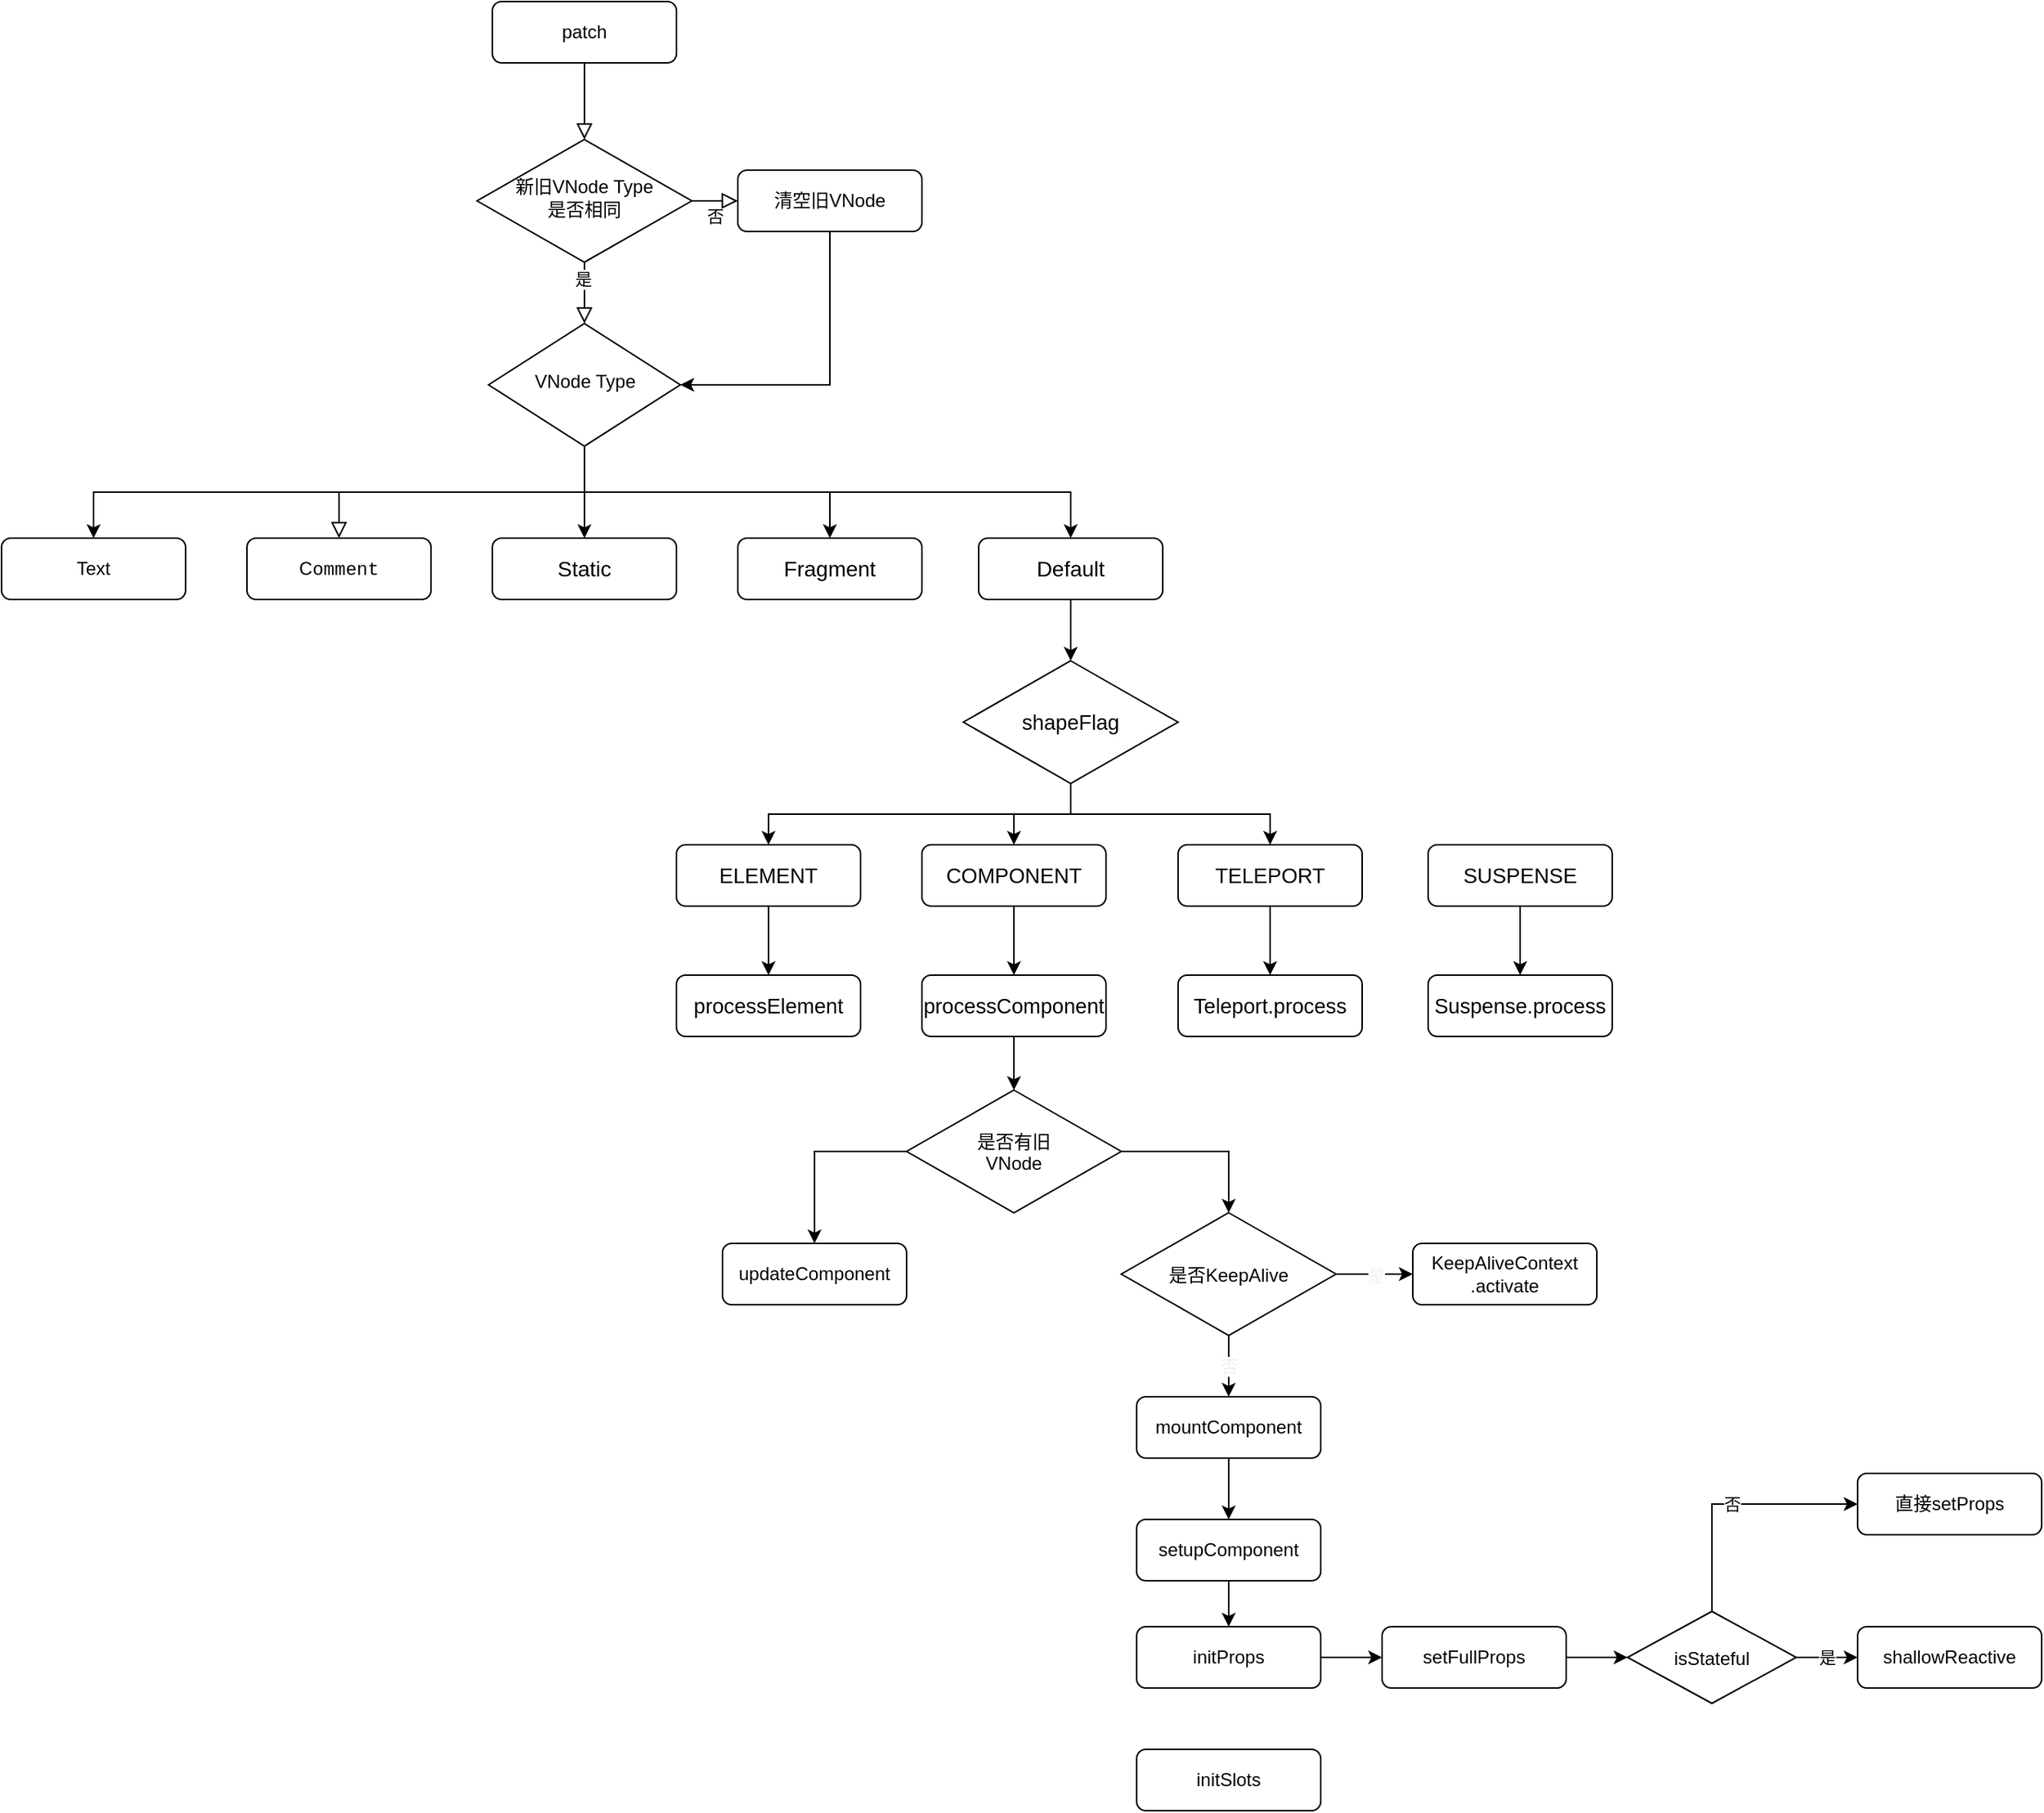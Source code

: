 <mxfile version="13.10.0" type="embed">
    <diagram id="C5RBs43oDa-KdzZeNtuy" name="Page-1">
        <mxGraphModel dx="458" dy="318" grid="1" gridSize="10" guides="1" tooltips="1" connect="1" arrows="1" fold="1" page="1" pageScale="1" pageWidth="827" pageHeight="1169" math="0" shadow="0">
            <root>
                <mxCell id="WIyWlLk6GJQsqaUBKTNV-0"/>
                <mxCell id="WIyWlLk6GJQsqaUBKTNV-1" parent="WIyWlLk6GJQsqaUBKTNV-0"/>
                <mxCell id="WIyWlLk6GJQsqaUBKTNV-2" value="" style="rounded=0;html=1;jettySize=auto;orthogonalLoop=1;fontSize=11;endArrow=block;endFill=0;endSize=8;strokeWidth=1;shadow=0;labelBackgroundColor=none;edgeStyle=orthogonalEdgeStyle;" parent="WIyWlLk6GJQsqaUBKTNV-1" source="WIyWlLk6GJQsqaUBKTNV-3" target="WIyWlLk6GJQsqaUBKTNV-6" edge="1">
                    <mxGeometry relative="1" as="geometry"/>
                </mxCell>
                <mxCell id="WIyWlLk6GJQsqaUBKTNV-3" value="patch" style="rounded=1;whiteSpace=wrap;html=1;fontSize=12;glass=0;strokeWidth=1;shadow=0;" parent="WIyWlLk6GJQsqaUBKTNV-1" vertex="1">
                    <mxGeometry x="380" y="10" width="120" height="40" as="geometry"/>
                </mxCell>
                <mxCell id="WIyWlLk6GJQsqaUBKTNV-4" value="" style="rounded=0;html=1;jettySize=auto;orthogonalLoop=1;fontSize=11;endArrow=block;endFill=0;endSize=8;strokeWidth=1;shadow=0;labelBackgroundColor=none;edgeStyle=orthogonalEdgeStyle;" parent="WIyWlLk6GJQsqaUBKTNV-1" source="WIyWlLk6GJQsqaUBKTNV-6" target="WIyWlLk6GJQsqaUBKTNV-10" edge="1">
                    <mxGeometry y="20" relative="1" as="geometry">
                        <mxPoint as="offset"/>
                    </mxGeometry>
                </mxCell>
                <mxCell id="0" value="是" style="edgeLabel;html=1;align=center;verticalAlign=middle;resizable=0;points=[];" parent="WIyWlLk6GJQsqaUBKTNV-4" vertex="1" connectable="0">
                    <mxGeometry x="-0.474" y="-1" relative="1" as="geometry">
                        <mxPoint as="offset"/>
                    </mxGeometry>
                </mxCell>
                <mxCell id="WIyWlLk6GJQsqaUBKTNV-5" value="否" style="edgeStyle=orthogonalEdgeStyle;rounded=0;html=1;jettySize=auto;orthogonalLoop=1;fontSize=11;endArrow=block;endFill=0;endSize=8;strokeWidth=1;shadow=0;labelBackgroundColor=none;" parent="WIyWlLk6GJQsqaUBKTNV-1" source="WIyWlLk6GJQsqaUBKTNV-6" target="WIyWlLk6GJQsqaUBKTNV-7" edge="1">
                    <mxGeometry y="10" relative="1" as="geometry">
                        <mxPoint as="offset"/>
                    </mxGeometry>
                </mxCell>
                <mxCell id="WIyWlLk6GJQsqaUBKTNV-6" value="新旧VNode Type&lt;br&gt;是否相同" style="rhombus;whiteSpace=wrap;html=1;shadow=0;fontFamily=Helvetica;fontSize=12;align=center;strokeWidth=1;spacing=6;spacingTop=-4;" parent="WIyWlLk6GJQsqaUBKTNV-1" vertex="1">
                    <mxGeometry x="370" y="100" width="140" height="80" as="geometry"/>
                </mxCell>
                <mxCell id="1" style="edgeStyle=orthogonalEdgeStyle;rounded=0;orthogonalLoop=1;jettySize=auto;html=1;entryX=1;entryY=0.5;entryDx=0;entryDy=0;" parent="WIyWlLk6GJQsqaUBKTNV-1" source="WIyWlLk6GJQsqaUBKTNV-7" target="WIyWlLk6GJQsqaUBKTNV-10" edge="1">
                    <mxGeometry relative="1" as="geometry">
                        <Array as="points">
                            <mxPoint x="600" y="260"/>
                        </Array>
                    </mxGeometry>
                </mxCell>
                <mxCell id="WIyWlLk6GJQsqaUBKTNV-7" value="清空旧VNode" style="rounded=1;whiteSpace=wrap;html=1;fontSize=12;glass=0;strokeWidth=1;shadow=0;" parent="WIyWlLk6GJQsqaUBKTNV-1" vertex="1">
                    <mxGeometry x="540" y="120" width="120" height="40" as="geometry"/>
                </mxCell>
                <mxCell id="WIyWlLk6GJQsqaUBKTNV-8" value="&lt;br&gt;" style="rounded=0;html=1;jettySize=auto;orthogonalLoop=1;fontSize=11;endArrow=block;endFill=0;endSize=8;strokeWidth=1;shadow=0;labelBackgroundColor=none;edgeStyle=orthogonalEdgeStyle;" parent="WIyWlLk6GJQsqaUBKTNV-1" source="WIyWlLk6GJQsqaUBKTNV-10" target="WIyWlLk6GJQsqaUBKTNV-11" edge="1">
                    <mxGeometry x="0.333" y="20" relative="1" as="geometry">
                        <mxPoint as="offset"/>
                        <Array as="points">
                            <mxPoint x="440" y="330"/>
                            <mxPoint x="280" y="330"/>
                        </Array>
                    </mxGeometry>
                </mxCell>
                <mxCell id="3" style="edgeStyle=orthogonalEdgeStyle;rounded=0;orthogonalLoop=1;jettySize=auto;html=1;exitX=0.5;exitY=1;exitDx=0;exitDy=0;entryX=0.5;entryY=0;entryDx=0;entryDy=0;fontColor=#f0f0f0;" parent="WIyWlLk6GJQsqaUBKTNV-1" source="WIyWlLk6GJQsqaUBKTNV-10" target="2" edge="1">
                    <mxGeometry relative="1" as="geometry"/>
                </mxCell>
                <mxCell id="5" style="edgeStyle=orthogonalEdgeStyle;rounded=0;orthogonalLoop=1;jettySize=auto;html=1;fontColor=#f0f0f0;" parent="WIyWlLk6GJQsqaUBKTNV-1" source="WIyWlLk6GJQsqaUBKTNV-10" target="4" edge="1">
                    <mxGeometry relative="1" as="geometry">
                        <Array as="points">
                            <mxPoint x="440" y="340"/>
                            <mxPoint x="440" y="340"/>
                        </Array>
                    </mxGeometry>
                </mxCell>
                <mxCell id="8" style="edgeStyle=orthogonalEdgeStyle;rounded=0;orthogonalLoop=1;jettySize=auto;html=1;entryX=0.5;entryY=0;entryDx=0;entryDy=0;fontColor=#f0f0f0;" parent="WIyWlLk6GJQsqaUBKTNV-1" source="WIyWlLk6GJQsqaUBKTNV-10" target="7" edge="1">
                    <mxGeometry relative="1" as="geometry">
                        <Array as="points">
                            <mxPoint x="440" y="330"/>
                            <mxPoint x="600" y="330"/>
                        </Array>
                    </mxGeometry>
                </mxCell>
                <mxCell id="11" style="edgeStyle=orthogonalEdgeStyle;rounded=0;orthogonalLoop=1;jettySize=auto;html=1;exitX=0.5;exitY=1;exitDx=0;exitDy=0;entryX=0.5;entryY=0;entryDx=0;entryDy=0;fontColor=#f0f0f0;" parent="WIyWlLk6GJQsqaUBKTNV-1" source="WIyWlLk6GJQsqaUBKTNV-10" target="10" edge="1">
                    <mxGeometry relative="1" as="geometry"/>
                </mxCell>
                <mxCell id="WIyWlLk6GJQsqaUBKTNV-10" value="VNode Type" style="rhombus;whiteSpace=wrap;html=1;shadow=0;fontFamily=Helvetica;fontSize=12;align=center;strokeWidth=1;spacing=6;spacingTop=-4;" parent="WIyWlLk6GJQsqaUBKTNV-1" vertex="1">
                    <mxGeometry x="377.5" y="220" width="125" height="80" as="geometry"/>
                </mxCell>
                <mxCell id="WIyWlLk6GJQsqaUBKTNV-11" value="C&lt;span style=&quot;font-family: menlo, monaco, &amp;quot;courier new&amp;quot;, monospace;&quot;&gt;&lt;font&gt;ommen&lt;/font&gt;&lt;/span&gt;&lt;span style=&quot;font-family: menlo, monaco, &amp;quot;courier new&amp;quot;, monospace;&quot;&gt;t&lt;/span&gt;" style="rounded=1;whiteSpace=wrap;html=1;fontSize=12;glass=0;strokeWidth=1;shadow=0;labelBackgroundColor=none;" parent="WIyWlLk6GJQsqaUBKTNV-1" vertex="1">
                    <mxGeometry x="220" y="360" width="120" height="40" as="geometry"/>
                </mxCell>
                <mxCell id="2" value="Text" style="rounded=1;whiteSpace=wrap;html=1;fontSize=12;glass=0;strokeWidth=1;shadow=0;" parent="WIyWlLk6GJQsqaUBKTNV-1" vertex="1">
                    <mxGeometry x="60" y="360" width="120" height="40" as="geometry"/>
                </mxCell>
                <mxCell id="4" value="&lt;span style=&quot;font-size: 14px ; text-align: left&quot;&gt;Static&lt;/span&gt;" style="rounded=1;whiteSpace=wrap;html=1;fontSize=12;glass=0;strokeWidth=1;shadow=0;labelBackgroundColor=none;" parent="WIyWlLk6GJQsqaUBKTNV-1" vertex="1">
                    <mxGeometry x="380" y="360" width="120" height="40" as="geometry"/>
                </mxCell>
                <mxCell id="7" value="&lt;div style=&quot;text-align: left&quot;&gt;&lt;span style=&quot;font-size: 14px&quot;&gt;Fragment&lt;/span&gt;&lt;/div&gt;" style="rounded=1;whiteSpace=wrap;html=1;fontSize=12;glass=0;strokeWidth=1;shadow=0;labelBackgroundColor=none;" parent="WIyWlLk6GJQsqaUBKTNV-1" vertex="1">
                    <mxGeometry x="540" y="360" width="120" height="40" as="geometry"/>
                </mxCell>
                <mxCell id="13" value="" style="edgeStyle=orthogonalEdgeStyle;rounded=0;orthogonalLoop=1;jettySize=auto;html=1;" parent="WIyWlLk6GJQsqaUBKTNV-1" source="10" target="12" edge="1">
                    <mxGeometry relative="1" as="geometry"/>
                </mxCell>
                <mxCell id="10" value="&lt;div style=&quot;text-align: left&quot;&gt;&lt;span style=&quot;font-size: 14px&quot;&gt;Default&lt;/span&gt;&lt;/div&gt;" style="rounded=1;whiteSpace=wrap;html=1;fontSize=12;glass=0;strokeWidth=1;shadow=0;labelBackgroundColor=none;" parent="WIyWlLk6GJQsqaUBKTNV-1" vertex="1">
                    <mxGeometry x="697" y="360" width="120" height="40" as="geometry"/>
                </mxCell>
                <mxCell id="15" value="" style="edgeStyle=orthogonalEdgeStyle;rounded=0;orthogonalLoop=1;jettySize=auto;html=1;fontColor=#f0f0f0;entryX=0.5;entryY=0;entryDx=0;entryDy=0;" parent="WIyWlLk6GJQsqaUBKTNV-1" source="12" target="16" edge="1">
                    <mxGeometry relative="1" as="geometry">
                        <mxPoint x="757" y="610" as="targetPoint"/>
                        <Array as="points">
                            <mxPoint x="757" y="540"/>
                            <mxPoint x="560" y="540"/>
                        </Array>
                    </mxGeometry>
                </mxCell>
                <mxCell id="22" style="edgeStyle=orthogonalEdgeStyle;rounded=0;orthogonalLoop=1;jettySize=auto;html=1;exitX=0.5;exitY=1;exitDx=0;exitDy=0;entryX=0.5;entryY=0;entryDx=0;entryDy=0;fontFamily=Helvetica;fontColor=#f0f0f0;" parent="WIyWlLk6GJQsqaUBKTNV-1" source="12" target="20" edge="1">
                    <mxGeometry relative="1" as="geometry"/>
                </mxCell>
                <mxCell id="26" style="edgeStyle=orthogonalEdgeStyle;rounded=0;orthogonalLoop=1;jettySize=auto;html=1;exitX=0.5;exitY=1;exitDx=0;exitDy=0;fontFamily=Helvetica;fontColor=#f0f0f0;" parent="WIyWlLk6GJQsqaUBKTNV-1" source="12" target="24" edge="1">
                    <mxGeometry relative="1" as="geometry"/>
                </mxCell>
                <mxCell id="12" value="&lt;div style=&quot;font-weight: normal; font-size: 12px; line-height: 18px;&quot;&gt;&lt;div style=&quot;box-sizing: border-box; font-size: 13.6px; margin-top: 0px; margin-bottom: 0px; overflow-wrap: normal; padding: 16px; overflow: auto; line-height: 1.45; border-radius: 6px; word-break: normal;&quot;&gt;&lt;span class=&quot;pl-s1&quot; style=&quot;box-sizing: border-box&quot;&gt;shapeFlag&lt;/span&gt;&lt;/div&gt;&lt;/div&gt;" style="rhombus;whiteSpace=wrap;html=1;rounded=0;shadow=0;strokeWidth=1;glass=0;labelBackgroundColor=none;fontFamily=Helvetica;" parent="WIyWlLk6GJQsqaUBKTNV-1" vertex="1">
                    <mxGeometry x="687" y="440" width="140" height="80" as="geometry"/>
                </mxCell>
                <mxCell id="18" value="" style="edgeStyle=orthogonalEdgeStyle;rounded=0;orthogonalLoop=1;jettySize=auto;html=1;fontFamily=Helvetica;fontColor=#f0f0f0;" parent="WIyWlLk6GJQsqaUBKTNV-1" source="16" target="17" edge="1">
                    <mxGeometry relative="1" as="geometry"/>
                </mxCell>
                <mxCell id="16" value="&lt;div style=&quot;text-align: left&quot;&gt;&lt;div style=&quot;box-sizing: border-box; font-size: 13.6px; margin-top: 0px; margin-bottom: 0px; overflow-wrap: normal; padding: 16px; overflow: auto; line-height: 1.45; border-radius: 6px; word-break: normal;&quot;&gt;&lt;span class=&quot;pl-c1&quot; style=&quot;box-sizing: border-box&quot;&gt;ELEMENT&lt;/span&gt;&lt;/div&gt;&lt;/div&gt;" style="rounded=1;whiteSpace=wrap;html=1;fontSize=12;glass=0;strokeWidth=1;shadow=0;labelBackgroundColor=none;fontFamily=Helvetica;" parent="WIyWlLk6GJQsqaUBKTNV-1" vertex="1">
                    <mxGeometry x="500" y="560" width="120" height="40" as="geometry"/>
                </mxCell>
                <mxCell id="17" value="&lt;div style=&quot;text-align: left&quot;&gt;&lt;div style=&quot;box-sizing: border-box ; font-size: 13.6px ; margin-top: 0px ; margin-bottom: 0px ; overflow-wrap: normal ; padding: 16px ; overflow: auto ; line-height: 1.45 ; border-radius: 6px ; word-break: normal&quot;&gt;&lt;div style=&quot;box-sizing: border-box; margin-top: 0px; margin-bottom: 0px; overflow-wrap: normal; padding: 16px; overflow: auto; line-height: 1.45; border-radius: 6px; word-break: normal;&quot;&gt;&lt;span class=&quot;pl-en&quot; style=&quot;box-sizing: border-box&quot;&gt;processElement&lt;/span&gt;&lt;/div&gt;&lt;/div&gt;&lt;/div&gt;" style="rounded=1;whiteSpace=wrap;html=1;fontSize=12;glass=0;strokeWidth=1;shadow=0;labelBackgroundColor=none;fontFamily=Helvetica;" parent="WIyWlLk6GJQsqaUBKTNV-1" vertex="1">
                    <mxGeometry x="500" y="645" width="120" height="40" as="geometry"/>
                </mxCell>
                <mxCell id="19" value="" style="edgeStyle=orthogonalEdgeStyle;rounded=0;orthogonalLoop=1;jettySize=auto;html=1;fontFamily=Helvetica;fontColor=#f0f0f0;" parent="WIyWlLk6GJQsqaUBKTNV-1" source="20" target="21" edge="1">
                    <mxGeometry relative="1" as="geometry"/>
                </mxCell>
                <mxCell id="20" value="&lt;div style=&quot;text-align: left&quot;&gt;&lt;div style=&quot;box-sizing: border-box ; font-size: 13.6px ; margin-top: 0px ; margin-bottom: 0px ; overflow-wrap: normal ; padding: 16px ; overflow: auto ; line-height: 1.45 ; border-radius: 6px ; word-break: normal&quot;&gt;&lt;div style=&quot;box-sizing: border-box; margin-top: 0px; margin-bottom: 0px; overflow-wrap: normal; padding: 16px; overflow: auto; line-height: 1.45; border-radius: 6px; word-break: normal;&quot;&gt;&lt;span class=&quot;pl-c1&quot; style=&quot;box-sizing: border-box&quot;&gt;COMPONENT&lt;/span&gt;&lt;/div&gt;&lt;/div&gt;&lt;/div&gt;" style="rounded=1;whiteSpace=wrap;html=1;fontSize=12;glass=0;strokeWidth=1;shadow=0;labelBackgroundColor=none;fontFamily=Helvetica;" parent="WIyWlLk6GJQsqaUBKTNV-1" vertex="1">
                    <mxGeometry x="660" y="560" width="120" height="40" as="geometry"/>
                </mxCell>
                <mxCell id="33" value="" style="edgeStyle=orthogonalEdgeStyle;rounded=0;orthogonalLoop=1;jettySize=auto;html=1;fontFamily=Helvetica;fontColor=#f0f0f0;" parent="WIyWlLk6GJQsqaUBKTNV-1" source="21" target="32" edge="1">
                    <mxGeometry relative="1" as="geometry"/>
                </mxCell>
                <mxCell id="21" value="&lt;div style=&quot;text-align: left&quot;&gt;&lt;div style=&quot;box-sizing: border-box ; font-size: 13.6px ; margin-top: 0px ; margin-bottom: 0px ; overflow-wrap: normal ; padding: 16px ; overflow: auto ; line-height: 1.45 ; border-radius: 6px ; word-break: normal&quot;&gt;&lt;div style=&quot;box-sizing: border-box ; margin-top: 0px ; margin-bottom: 0px ; overflow-wrap: normal ; padding: 16px ; overflow: auto ; line-height: 1.45 ; border-radius: 6px ; word-break: normal&quot;&gt;&lt;div style=&quot;box-sizing: border-box; margin-top: 0px; margin-bottom: 0px; overflow-wrap: normal; padding: 16px; overflow: auto; line-height: 1.45; border-radius: 6px; word-break: normal;&quot;&gt;&lt;span class=&quot;pl-en&quot; style=&quot;box-sizing: border-box&quot;&gt;processComponent&lt;/span&gt;&lt;/div&gt;&lt;/div&gt;&lt;/div&gt;&lt;/div&gt;" style="rounded=1;whiteSpace=wrap;html=1;fontSize=12;glass=0;strokeWidth=1;shadow=0;labelBackgroundColor=none;fontFamily=Helvetica;" parent="WIyWlLk6GJQsqaUBKTNV-1" vertex="1">
                    <mxGeometry x="660" y="645" width="120" height="40" as="geometry"/>
                </mxCell>
                <mxCell id="23" value="" style="edgeStyle=orthogonalEdgeStyle;rounded=0;orthogonalLoop=1;jettySize=auto;html=1;fontFamily=Helvetica;fontColor=#f0f0f0;" parent="WIyWlLk6GJQsqaUBKTNV-1" source="24" target="25" edge="1">
                    <mxGeometry relative="1" as="geometry"/>
                </mxCell>
                <mxCell id="24" value="&lt;div style=&quot;text-align: left&quot;&gt;&lt;div style=&quot;box-sizing: border-box ; font-size: 13.6px ; margin-top: 0px ; margin-bottom: 0px ; overflow-wrap: normal ; padding: 16px ; overflow: auto ; line-height: 1.45 ; border-radius: 6px ; word-break: normal&quot;&gt;&lt;div style=&quot;box-sizing: border-box ; margin-top: 0px ; margin-bottom: 0px ; overflow-wrap: normal ; padding: 16px ; overflow: auto ; line-height: 1.45 ; border-radius: 6px ; word-break: normal&quot;&gt;&lt;div style=&quot;box-sizing: border-box; margin-top: 0px; margin-bottom: 0px; overflow-wrap: normal; padding: 16px; overflow: auto; line-height: 1.45; border-radius: 6px; word-break: normal;&quot;&gt;&lt;span class=&quot;pl-c1&quot; style=&quot;box-sizing: border-box&quot;&gt;TELEPORT&lt;/span&gt;&lt;/div&gt;&lt;/div&gt;&lt;/div&gt;&lt;/div&gt;" style="rounded=1;whiteSpace=wrap;html=1;fontSize=12;glass=0;strokeWidth=1;shadow=0;labelBackgroundColor=none;fontFamily=Helvetica;" parent="WIyWlLk6GJQsqaUBKTNV-1" vertex="1">
                    <mxGeometry x="827" y="560" width="120" height="40" as="geometry"/>
                </mxCell>
                <mxCell id="25" value="&lt;div style=&quot;text-align: left&quot;&gt;&lt;div style=&quot;box-sizing: border-box ; font-size: 13.6px ; margin-top: 0px ; margin-bottom: 0px ; overflow-wrap: normal ; padding: 16px ; overflow: auto ; line-height: 1.45 ; border-radius: 6px ; word-break: normal&quot;&gt;&lt;div style=&quot;box-sizing: border-box ; margin-top: 0px ; margin-bottom: 0px ; overflow-wrap: normal ; padding: 16px ; overflow: auto ; line-height: 1.45 ; border-radius: 6px ; word-break: normal&quot;&gt;&lt;div style=&quot;box-sizing: border-box ; margin-top: 0px ; margin-bottom: 0px ; overflow-wrap: normal ; padding: 16px ; overflow: auto ; line-height: 1.45 ; border-radius: 6px ; word-break: normal&quot;&gt;&lt;div style=&quot;box-sizing: border-box ; margin-top: 0px ; margin-bottom: 0px ; overflow-wrap: normal ; padding: 16px ; overflow: auto ; line-height: 1.45 ; border-radius: 6px ; word-break: normal&quot;&gt;&lt;span class=&quot;pl-smi&quot; style=&quot;box-sizing: border-box&quot;&gt;Teleport&lt;/span&gt;&lt;span class=&quot;pl-kos&quot; style=&quot;box-sizing: border-box&quot;&gt;.&lt;/span&gt;&lt;span class=&quot;pl-en&quot; style=&quot;font-family: , &amp;#34;consolas&amp;#34; , &amp;#34;liberation mono&amp;#34; , &amp;#34;menlo&amp;#34; , monospace ; box-sizing: border-box&quot;&gt;process&lt;/span&gt;&lt;/div&gt;&lt;/div&gt;&lt;/div&gt;&lt;/div&gt;&lt;/div&gt;" style="rounded=1;whiteSpace=wrap;html=1;fontSize=12;glass=0;strokeWidth=1;shadow=0;labelBackgroundColor=none;fontFamily=Helvetica;" parent="WIyWlLk6GJQsqaUBKTNV-1" vertex="1">
                    <mxGeometry x="827" y="645" width="120" height="40" as="geometry"/>
                </mxCell>
                <mxCell id="27" value="" style="edgeStyle=orthogonalEdgeStyle;rounded=0;orthogonalLoop=1;jettySize=auto;html=1;fontFamily=Helvetica;fontColor=#f0f0f0;" parent="WIyWlLk6GJQsqaUBKTNV-1" source="28" target="29" edge="1">
                    <mxGeometry relative="1" as="geometry"/>
                </mxCell>
                <mxCell id="28" value="&lt;div style=&quot;text-align: left&quot;&gt;&lt;div style=&quot;box-sizing: border-box ; font-size: 13.6px ; margin-top: 0px ; margin-bottom: 0px ; overflow-wrap: normal ; padding: 16px ; overflow: auto ; line-height: 1.45 ; border-radius: 6px ; word-break: normal&quot;&gt;&lt;div style=&quot;box-sizing: border-box ; margin-top: 0px ; margin-bottom: 0px ; overflow-wrap: normal ; padding: 16px ; overflow: auto ; line-height: 1.45 ; border-radius: 6px ; word-break: normal&quot;&gt;&lt;div style=&quot;box-sizing: border-box ; margin-top: 0px ; margin-bottom: 0px ; overflow-wrap: normal ; padding: 16px ; overflow: auto ; line-height: 1.45 ; border-radius: 6px ; word-break: normal&quot;&gt;&lt;div style=&quot;box-sizing: border-box; margin-top: 0px; margin-bottom: 0px; overflow-wrap: normal; padding: 16px; overflow: auto; line-height: 1.45; border-radius: 6px; word-break: normal;&quot;&gt;&lt;span class=&quot;pl-c1&quot; style=&quot;box-sizing: border-box&quot;&gt;SUSPENSE&lt;/span&gt;&lt;/div&gt;&lt;/div&gt;&lt;/div&gt;&lt;/div&gt;&lt;/div&gt;" style="rounded=1;whiteSpace=wrap;html=1;fontSize=12;glass=0;strokeWidth=1;shadow=0;labelBackgroundColor=none;fontFamily=Helvetica;" parent="WIyWlLk6GJQsqaUBKTNV-1" vertex="1">
                    <mxGeometry x="990" y="560" width="120" height="40" as="geometry"/>
                </mxCell>
                <mxCell id="29" value="&lt;div style=&quot;text-align: left&quot;&gt;&lt;div style=&quot;box-sizing: border-box ; font-size: 13.6px ; margin-top: 0px ; margin-bottom: 0px ; overflow-wrap: normal ; padding: 16px ; overflow: auto ; line-height: 1.45 ; border-radius: 6px ; word-break: normal&quot;&gt;&lt;div style=&quot;box-sizing: border-box ; margin-top: 0px ; margin-bottom: 0px ; overflow-wrap: normal ; padding: 16px ; overflow: auto ; line-height: 1.45 ; border-radius: 6px ; word-break: normal&quot;&gt;&lt;div style=&quot;box-sizing: border-box ; margin-top: 0px ; margin-bottom: 0px ; overflow-wrap: normal ; padding: 16px ; overflow: auto ; line-height: 1.45 ; border-radius: 6px ; word-break: normal&quot;&gt;&lt;div style=&quot;box-sizing: border-box ; margin-top: 0px ; margin-bottom: 0px ; overflow-wrap: normal ; padding: 16px ; overflow: auto ; line-height: 1.45 ; border-radius: 6px ; word-break: normal&quot;&gt;&lt;span class=&quot;pl-kos&quot; style=&quot;box-sizing: border-box&quot;&gt;&lt;span style=&quot;font-family: , &amp;#34;consolas&amp;#34; , &amp;#34;liberation mono&amp;#34; , &amp;#34;menlo&amp;#34; , monospace&quot;&gt;Suspense&lt;/span&gt;.&lt;/span&gt;&lt;span class=&quot;pl-en&quot; style=&quot;font-family: , &amp;#34;consolas&amp;#34; , &amp;#34;liberation mono&amp;#34; , &amp;#34;menlo&amp;#34; , monospace ; box-sizing: border-box&quot;&gt;process&lt;/span&gt;&lt;/div&gt;&lt;/div&gt;&lt;/div&gt;&lt;/div&gt;&lt;/div&gt;" style="rounded=1;whiteSpace=wrap;html=1;fontSize=12;glass=0;strokeWidth=1;shadow=0;labelBackgroundColor=none;fontFamily=Helvetica;" parent="WIyWlLk6GJQsqaUBKTNV-1" vertex="1">
                    <mxGeometry x="990" y="645" width="120" height="40" as="geometry"/>
                </mxCell>
                <mxCell id="44" value="" style="edgeStyle=orthogonalEdgeStyle;rounded=0;orthogonalLoop=1;jettySize=auto;html=1;" edge="1" parent="WIyWlLk6GJQsqaUBKTNV-1" source="30" target="43">
                    <mxGeometry relative="1" as="geometry"/>
                </mxCell>
                <mxCell id="30" value="mountComponent" style="rounded=1;whiteSpace=wrap;fontSize=12;glass=0;strokeWidth=1;shadow=0;labelBackgroundColor=none;fontFamily=Helvetica;" parent="WIyWlLk6GJQsqaUBKTNV-1" vertex="1">
                    <mxGeometry x="800" y="920" width="120" height="40" as="geometry"/>
                </mxCell>
                <mxCell id="35" style="edgeStyle=orthogonalEdgeStyle;rounded=0;orthogonalLoop=1;jettySize=auto;html=1;entryX=0.5;entryY=0;entryDx=0;entryDy=0;fontFamily=Helvetica;fontColor=#f0f0f0;" parent="WIyWlLk6GJQsqaUBKTNV-1" source="32" target="34" edge="1">
                    <mxGeometry relative="1" as="geometry">
                        <Array as="points">
                            <mxPoint x="590" y="760"/>
                        </Array>
                    </mxGeometry>
                </mxCell>
                <mxCell id="38" style="edgeStyle=orthogonalEdgeStyle;rounded=0;orthogonalLoop=1;jettySize=auto;html=1;exitX=1;exitY=0.5;exitDx=0;exitDy=0;entryX=0.5;entryY=0;entryDx=0;entryDy=0;fontFamily=Helvetica;fontColor=#f0f0f0;" parent="WIyWlLk6GJQsqaUBKTNV-1" source="32" target="37" edge="1">
                    <mxGeometry relative="1" as="geometry"/>
                </mxCell>
                <mxCell id="32" value="是否有旧&#10;VNode" style="rhombus;rounded=0;shadow=0;strokeWidth=1;glass=0;labelBackgroundColor=none;fontFamily=Helvetica;spacing=0;" parent="WIyWlLk6GJQsqaUBKTNV-1" vertex="1">
                    <mxGeometry x="650" y="720" width="140" height="80" as="geometry"/>
                </mxCell>
                <mxCell id="34" value="updateComponent" style="rounded=1;whiteSpace=wrap;fontSize=12;glass=0;strokeWidth=1;shadow=0;labelBackgroundColor=none;fontFamily=Helvetica;" parent="WIyWlLk6GJQsqaUBKTNV-1" vertex="1">
                    <mxGeometry x="530" y="820" width="120" height="40" as="geometry"/>
                </mxCell>
                <mxCell id="40" value="" style="edgeStyle=orthogonalEdgeStyle;rounded=0;orthogonalLoop=1;jettySize=auto;html=1;fontFamily=Helvetica;fontColor=#f0f0f0;" parent="WIyWlLk6GJQsqaUBKTNV-1" source="37" target="39" edge="1">
                    <mxGeometry relative="1" as="geometry"/>
                </mxCell>
                <mxCell id="41" value="是" style="edgeLabel;html=1;align=center;verticalAlign=middle;resizable=0;points=[];fontFamily=Helvetica;fontColor=#f0f0f0;" parent="40" vertex="1" connectable="0">
                    <mxGeometry x="0.028" y="-1" relative="1" as="geometry">
                        <mxPoint as="offset"/>
                    </mxGeometry>
                </mxCell>
                <mxCell id="42" value="否" style="edgeStyle=orthogonalEdgeStyle;rounded=0;orthogonalLoop=1;jettySize=auto;html=1;fontFamily=Helvetica;fontColor=#f0f0f0;" parent="WIyWlLk6GJQsqaUBKTNV-1" source="37" target="30" edge="1">
                    <mxGeometry relative="1" as="geometry"/>
                </mxCell>
                <mxCell id="37" value="是否KeepAlive" style="rhombus;rounded=0;shadow=0;strokeWidth=1;glass=0;labelBackgroundColor=none;fontFamily=Helvetica;spacing=0;" parent="WIyWlLk6GJQsqaUBKTNV-1" vertex="1">
                    <mxGeometry x="790" y="800" width="140" height="80" as="geometry"/>
                </mxCell>
                <mxCell id="39" value="KeepAliveContext&#10;.activate" style="rounded=1;fontSize=12;glass=0;strokeWidth=1;shadow=0;labelBackgroundColor=none;fontFamily=Helvetica;whiteSpace=wrap;" parent="WIyWlLk6GJQsqaUBKTNV-1" vertex="1">
                    <mxGeometry x="980" y="820" width="120" height="40" as="geometry"/>
                </mxCell>
                <mxCell id="48" value="" style="edgeStyle=orthogonalEdgeStyle;rounded=0;orthogonalLoop=1;jettySize=auto;html=1;" edge="1" parent="WIyWlLk6GJQsqaUBKTNV-1" source="43">
                    <mxGeometry relative="1" as="geometry">
                        <mxPoint x="860" y="1070" as="targetPoint"/>
                    </mxGeometry>
                </mxCell>
                <mxCell id="43" value="setupComponent" style="rounded=1;whiteSpace=wrap;fontSize=12;glass=0;strokeWidth=1;shadow=0;labelBackgroundColor=none;fontFamily=Helvetica;" vertex="1" parent="WIyWlLk6GJQsqaUBKTNV-1">
                    <mxGeometry x="800" y="1000" width="120" height="40" as="geometry"/>
                </mxCell>
                <mxCell id="50" value="" style="edgeStyle=orthogonalEdgeStyle;rounded=0;orthogonalLoop=1;jettySize=auto;html=1;" edge="1" parent="WIyWlLk6GJQsqaUBKTNV-1" source="45" target="49">
                    <mxGeometry relative="1" as="geometry"/>
                </mxCell>
                <mxCell id="45" value="initProps" style="rounded=1;whiteSpace=wrap;fontSize=12;glass=0;strokeWidth=1;shadow=0;labelBackgroundColor=none;fontFamily=Helvetica;" vertex="1" parent="WIyWlLk6GJQsqaUBKTNV-1">
                    <mxGeometry x="800" y="1070" width="120" height="40" as="geometry"/>
                </mxCell>
                <mxCell id="46" value="initSlots" style="rounded=1;whiteSpace=wrap;fontSize=12;glass=0;strokeWidth=1;shadow=0;labelBackgroundColor=none;fontFamily=Helvetica;" vertex="1" parent="WIyWlLk6GJQsqaUBKTNV-1">
                    <mxGeometry x="800" y="1150" width="120" height="40" as="geometry"/>
                </mxCell>
                <mxCell id="52" value="" style="edgeStyle=orthogonalEdgeStyle;rounded=0;orthogonalLoop=1;jettySize=auto;html=1;" edge="1" parent="WIyWlLk6GJQsqaUBKTNV-1" source="49" target="51">
                    <mxGeometry relative="1" as="geometry"/>
                </mxCell>
                <mxCell id="49" value="setFullProps" style="rounded=1;whiteSpace=wrap;fontSize=12;glass=0;strokeWidth=1;shadow=0;labelBackgroundColor=none;fontFamily=Helvetica;" vertex="1" parent="WIyWlLk6GJQsqaUBKTNV-1">
                    <mxGeometry x="960" y="1070" width="120" height="40" as="geometry"/>
                </mxCell>
                <mxCell id="54" value="是" style="edgeStyle=orthogonalEdgeStyle;rounded=0;orthogonalLoop=1;jettySize=auto;html=1;" edge="1" parent="WIyWlLk6GJQsqaUBKTNV-1" source="51" target="53">
                    <mxGeometry relative="1" as="geometry"/>
                </mxCell>
                <mxCell id="56" value="否" style="edgeStyle=orthogonalEdgeStyle;rounded=0;orthogonalLoop=1;jettySize=auto;html=1;entryX=0;entryY=0.5;entryDx=0;entryDy=0;" edge="1" parent="WIyWlLk6GJQsqaUBKTNV-1" source="51" target="55">
                    <mxGeometry relative="1" as="geometry">
                        <Array as="points">
                            <mxPoint x="1175" y="990"/>
                        </Array>
                    </mxGeometry>
                </mxCell>
                <mxCell id="51" value="isStateful" style="rhombus;rounded=0;shadow=0;strokeWidth=1;glass=0;labelBackgroundColor=none;fontFamily=Helvetica;spacing=0;" vertex="1" parent="WIyWlLk6GJQsqaUBKTNV-1">
                    <mxGeometry x="1120" y="1060" width="110" height="60" as="geometry"/>
                </mxCell>
                <mxCell id="53" value="shallowReactive" style="rounded=1;whiteSpace=wrap;fontSize=12;glass=0;strokeWidth=1;shadow=0;labelBackgroundColor=none;fontFamily=Helvetica;" vertex="1" parent="WIyWlLk6GJQsqaUBKTNV-1">
                    <mxGeometry x="1270" y="1070" width="120" height="40" as="geometry"/>
                </mxCell>
                <mxCell id="55" value="直接setProps" style="rounded=1;whiteSpace=wrap;fontSize=12;glass=0;strokeWidth=1;shadow=0;labelBackgroundColor=none;fontFamily=Helvetica;" vertex="1" parent="WIyWlLk6GJQsqaUBKTNV-1">
                    <mxGeometry x="1270" y="970" width="120" height="40" as="geometry"/>
                </mxCell>
            </root>
        </mxGraphModel>
    </diagram>
</mxfile>